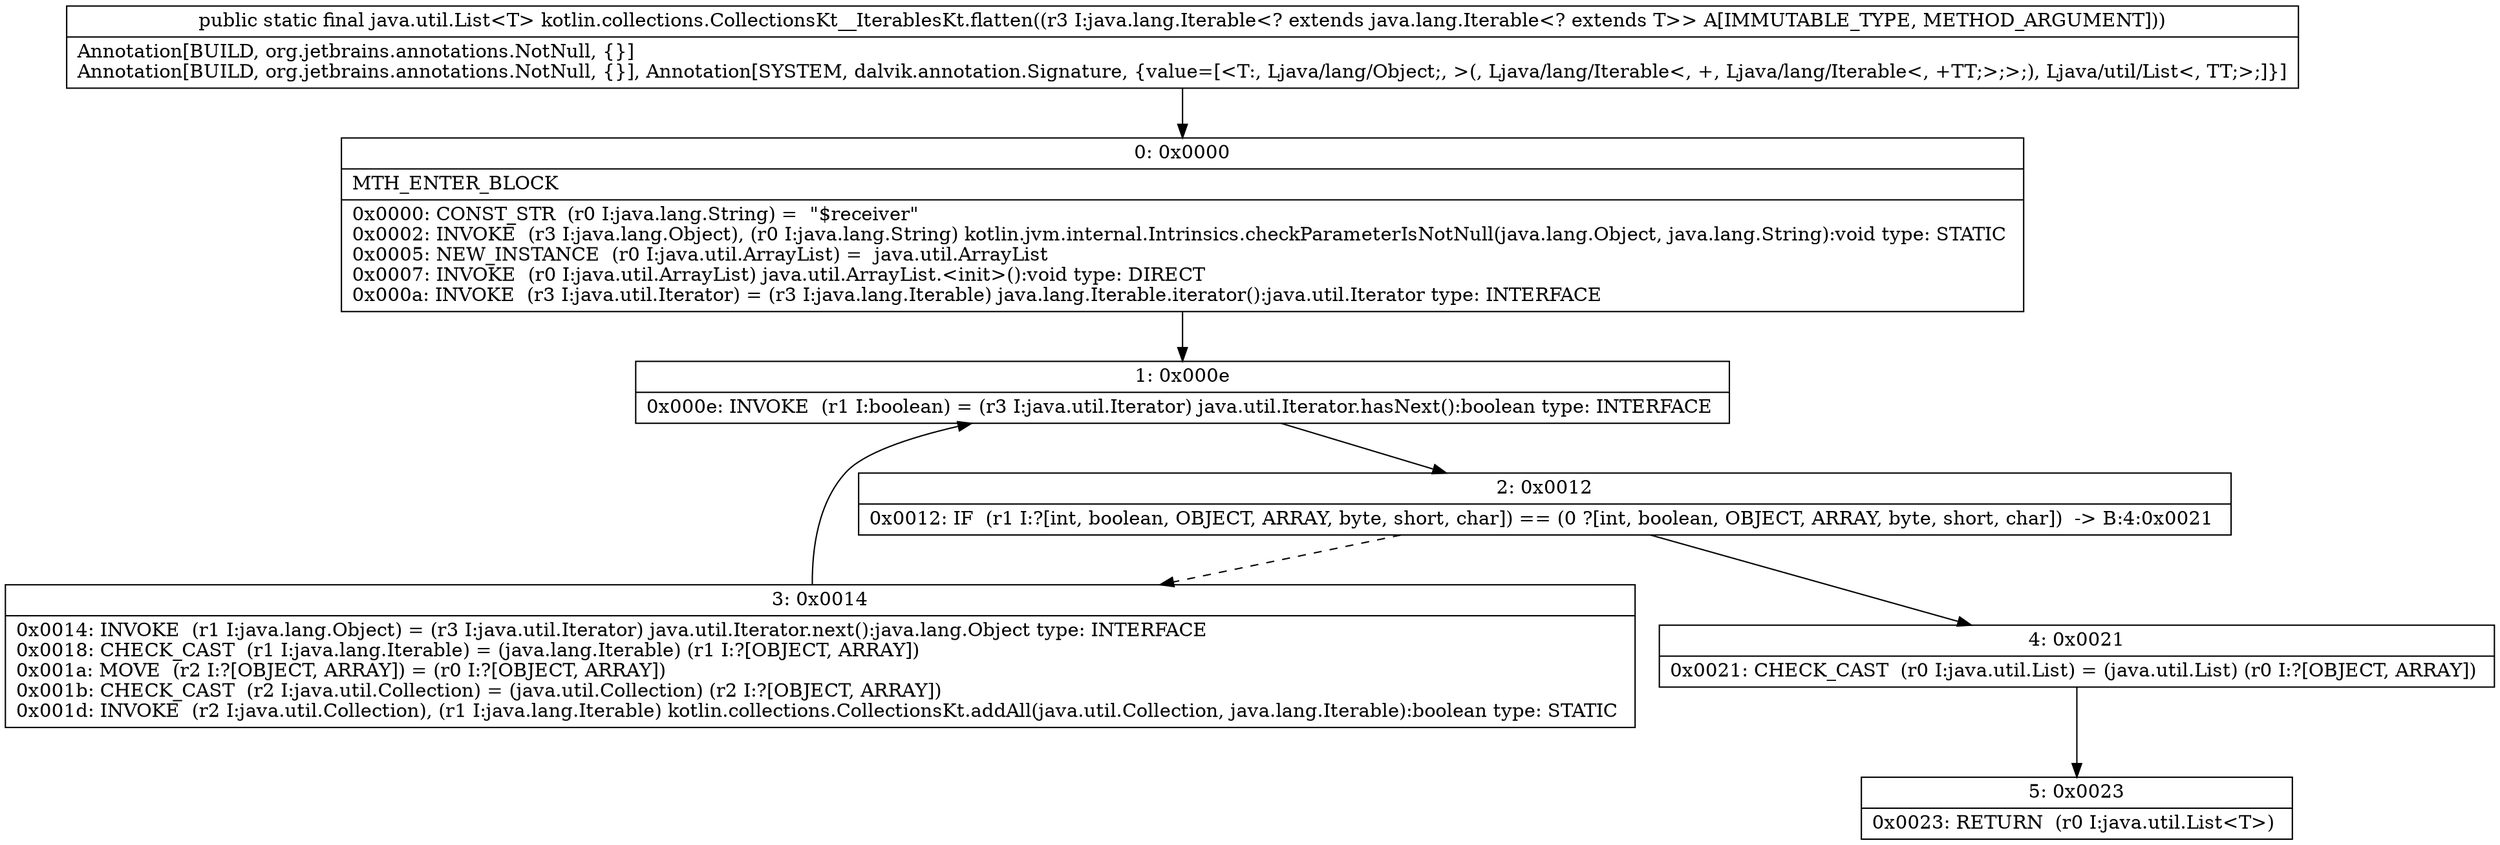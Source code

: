 digraph "CFG forkotlin.collections.CollectionsKt__IterablesKt.flatten(Ljava\/lang\/Iterable;)Ljava\/util\/List;" {
Node_0 [shape=record,label="{0\:\ 0x0000|MTH_ENTER_BLOCK\l|0x0000: CONST_STR  (r0 I:java.lang.String) =  \"$receiver\" \l0x0002: INVOKE  (r3 I:java.lang.Object), (r0 I:java.lang.String) kotlin.jvm.internal.Intrinsics.checkParameterIsNotNull(java.lang.Object, java.lang.String):void type: STATIC \l0x0005: NEW_INSTANCE  (r0 I:java.util.ArrayList) =  java.util.ArrayList \l0x0007: INVOKE  (r0 I:java.util.ArrayList) java.util.ArrayList.\<init\>():void type: DIRECT \l0x000a: INVOKE  (r3 I:java.util.Iterator) = (r3 I:java.lang.Iterable) java.lang.Iterable.iterator():java.util.Iterator type: INTERFACE \l}"];
Node_1 [shape=record,label="{1\:\ 0x000e|0x000e: INVOKE  (r1 I:boolean) = (r3 I:java.util.Iterator) java.util.Iterator.hasNext():boolean type: INTERFACE \l}"];
Node_2 [shape=record,label="{2\:\ 0x0012|0x0012: IF  (r1 I:?[int, boolean, OBJECT, ARRAY, byte, short, char]) == (0 ?[int, boolean, OBJECT, ARRAY, byte, short, char])  \-\> B:4:0x0021 \l}"];
Node_3 [shape=record,label="{3\:\ 0x0014|0x0014: INVOKE  (r1 I:java.lang.Object) = (r3 I:java.util.Iterator) java.util.Iterator.next():java.lang.Object type: INTERFACE \l0x0018: CHECK_CAST  (r1 I:java.lang.Iterable) = (java.lang.Iterable) (r1 I:?[OBJECT, ARRAY]) \l0x001a: MOVE  (r2 I:?[OBJECT, ARRAY]) = (r0 I:?[OBJECT, ARRAY]) \l0x001b: CHECK_CAST  (r2 I:java.util.Collection) = (java.util.Collection) (r2 I:?[OBJECT, ARRAY]) \l0x001d: INVOKE  (r2 I:java.util.Collection), (r1 I:java.lang.Iterable) kotlin.collections.CollectionsKt.addAll(java.util.Collection, java.lang.Iterable):boolean type: STATIC \l}"];
Node_4 [shape=record,label="{4\:\ 0x0021|0x0021: CHECK_CAST  (r0 I:java.util.List) = (java.util.List) (r0 I:?[OBJECT, ARRAY]) \l}"];
Node_5 [shape=record,label="{5\:\ 0x0023|0x0023: RETURN  (r0 I:java.util.List\<T\>) \l}"];
MethodNode[shape=record,label="{public static final java.util.List\<T\> kotlin.collections.CollectionsKt__IterablesKt.flatten((r3 I:java.lang.Iterable\<? extends java.lang.Iterable\<? extends T\>\> A[IMMUTABLE_TYPE, METHOD_ARGUMENT]))  | Annotation[BUILD, org.jetbrains.annotations.NotNull, \{\}]\lAnnotation[BUILD, org.jetbrains.annotations.NotNull, \{\}], Annotation[SYSTEM, dalvik.annotation.Signature, \{value=[\<T:, Ljava\/lang\/Object;, \>(, Ljava\/lang\/Iterable\<, +, Ljava\/lang\/Iterable\<, +TT;\>;\>;), Ljava\/util\/List\<, TT;\>;]\}]\l}"];
MethodNode -> Node_0;
Node_0 -> Node_1;
Node_1 -> Node_2;
Node_2 -> Node_3[style=dashed];
Node_2 -> Node_4;
Node_3 -> Node_1;
Node_4 -> Node_5;
}

